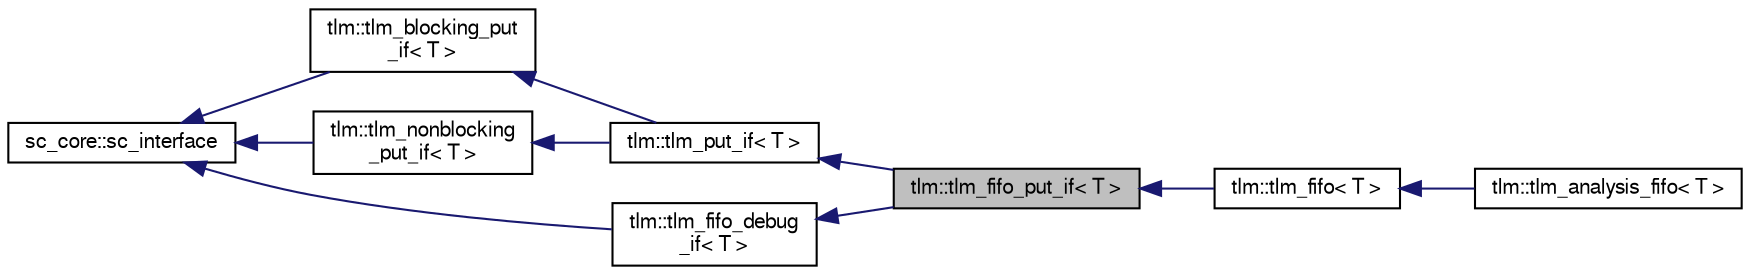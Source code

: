 digraph "tlm::tlm_fifo_put_if&lt; T &gt;"
{
  edge [fontname="FreeSans",fontsize="10",labelfontname="FreeSans",labelfontsize="10"];
  node [fontname="FreeSans",fontsize="10",shape=record];
  rankdir="LR";
  Node0 [label="tlm::tlm_fifo_put_if\< T \>",height=0.2,width=0.4,color="black", fillcolor="grey75", style="filled", fontcolor="black"];
  Node1 -> Node0 [dir="back",color="midnightblue",fontsize="10",style="solid",fontname="FreeSans"];
  Node1 [label="tlm::tlm_put_if\< T \>",height=0.2,width=0.4,color="black", fillcolor="white", style="filled",URL="$a02295.html"];
  Node2 -> Node1 [dir="back",color="midnightblue",fontsize="10",style="solid",fontname="FreeSans"];
  Node2 [label="tlm::tlm_blocking_put\l_if\< T \>",height=0.2,width=0.4,color="black", fillcolor="white", style="filled",URL="$a02279.html"];
  Node3 -> Node2 [dir="back",color="midnightblue",fontsize="10",style="solid",fontname="FreeSans"];
  Node3 [label="sc_core::sc_interface",height=0.2,width=0.4,color="black", fillcolor="white", style="filled",URL="/mnt/c/Users/fangk/Documents/hdl-playground/lib/systemc-2.3.3/objdir/docs/sysc/doxygen/systemc.tag$a01196.html"];
  Node4 -> Node1 [dir="back",color="midnightblue",fontsize="10",style="solid",fontname="FreeSans"];
  Node4 [label="tlm::tlm_nonblocking\l_put_if\< T \>",height=0.2,width=0.4,color="black", fillcolor="white", style="filled",URL="$a02287.html"];
  Node3 -> Node4 [dir="back",color="midnightblue",fontsize="10",style="solid",fontname="FreeSans"];
  Node5 -> Node0 [dir="back",color="midnightblue",fontsize="10",style="solid",fontname="FreeSans"];
  Node5 [label="tlm::tlm_fifo_debug\l_if\< T \>",height=0.2,width=0.4,color="black", fillcolor="white", style="filled",URL="$a02323.html"];
  Node3 -> Node5 [dir="back",color="midnightblue",fontsize="10",style="solid",fontname="FreeSans"];
  Node0 -> Node6 [dir="back",color="midnightblue",fontsize="10",style="solid",fontname="FreeSans"];
  Node6 [label="tlm::tlm_fifo\< T \>",height=0.2,width=0.4,color="black", fillcolor="white", style="filled",URL="$a02379.html"];
  Node6 -> Node7 [dir="back",color="midnightblue",fontsize="10",style="solid",fontname="FreeSans"];
  Node7 [label="tlm::tlm_analysis_fifo\< T \>",height=0.2,width=0.4,color="black", fillcolor="white", style="filled",URL="$a02243.html"];
}

